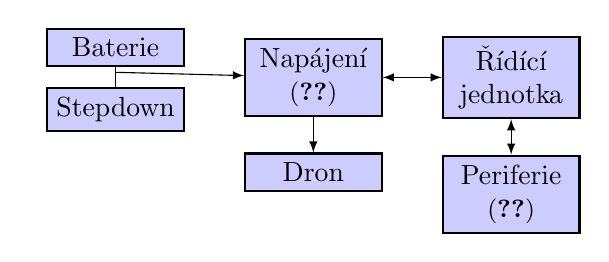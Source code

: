 \usetikzlibrary{positioning}
\usetikzlibrary{calc}

\begin{tikzpicture}[auto, node distance=.75cm, >=latex]
    \node (naplog) [draw, thick, fill=blue!20, text width=1.5cm, align=center] 
        {Napájení \small{(\ref{subsec:napajeni})}};
    \node (ridjed) [draw, thick, fill=blue!20, text width=1.5cm, align=center, right=of naplog]
        {Řídící jednotka};
    \node (per) [draw, thick, fill=blue!20, text width=1.5cm, align=center, below=of ridjed, yshift=.3cm]
        {Periferie \small{(\ref{subsec:periferie})}};
    \node (drn) [draw, thick, fill=blue!20, text width=1.5cm, align=center, below=of naplog, yshift=.3cm]
        {Dron};
    \node (bat) [draw, thick, fill=blue!20, text width=1.5cm, align=center, left=of naplog, yshift=.38cm]
        {Baterie};
    \node (std) [draw, thick, fill=blue!20, text width=1.5cm, align=center, below=of bat, yshift=.5cm]
        {Stepdown};
    
    \draw[<->] (naplog) -- (ridjed);
    \draw[<->] (ridjed) -- (per);
    \draw[->] (naplog) -- (drn);
    \draw[] (bat) -- (std);
    \coordinate (src_midpoint) at ($ (bat)!0.4!(std) $);
    \draw[->] (src_midpoint) -- (naplog);
\end{tikzpicture}